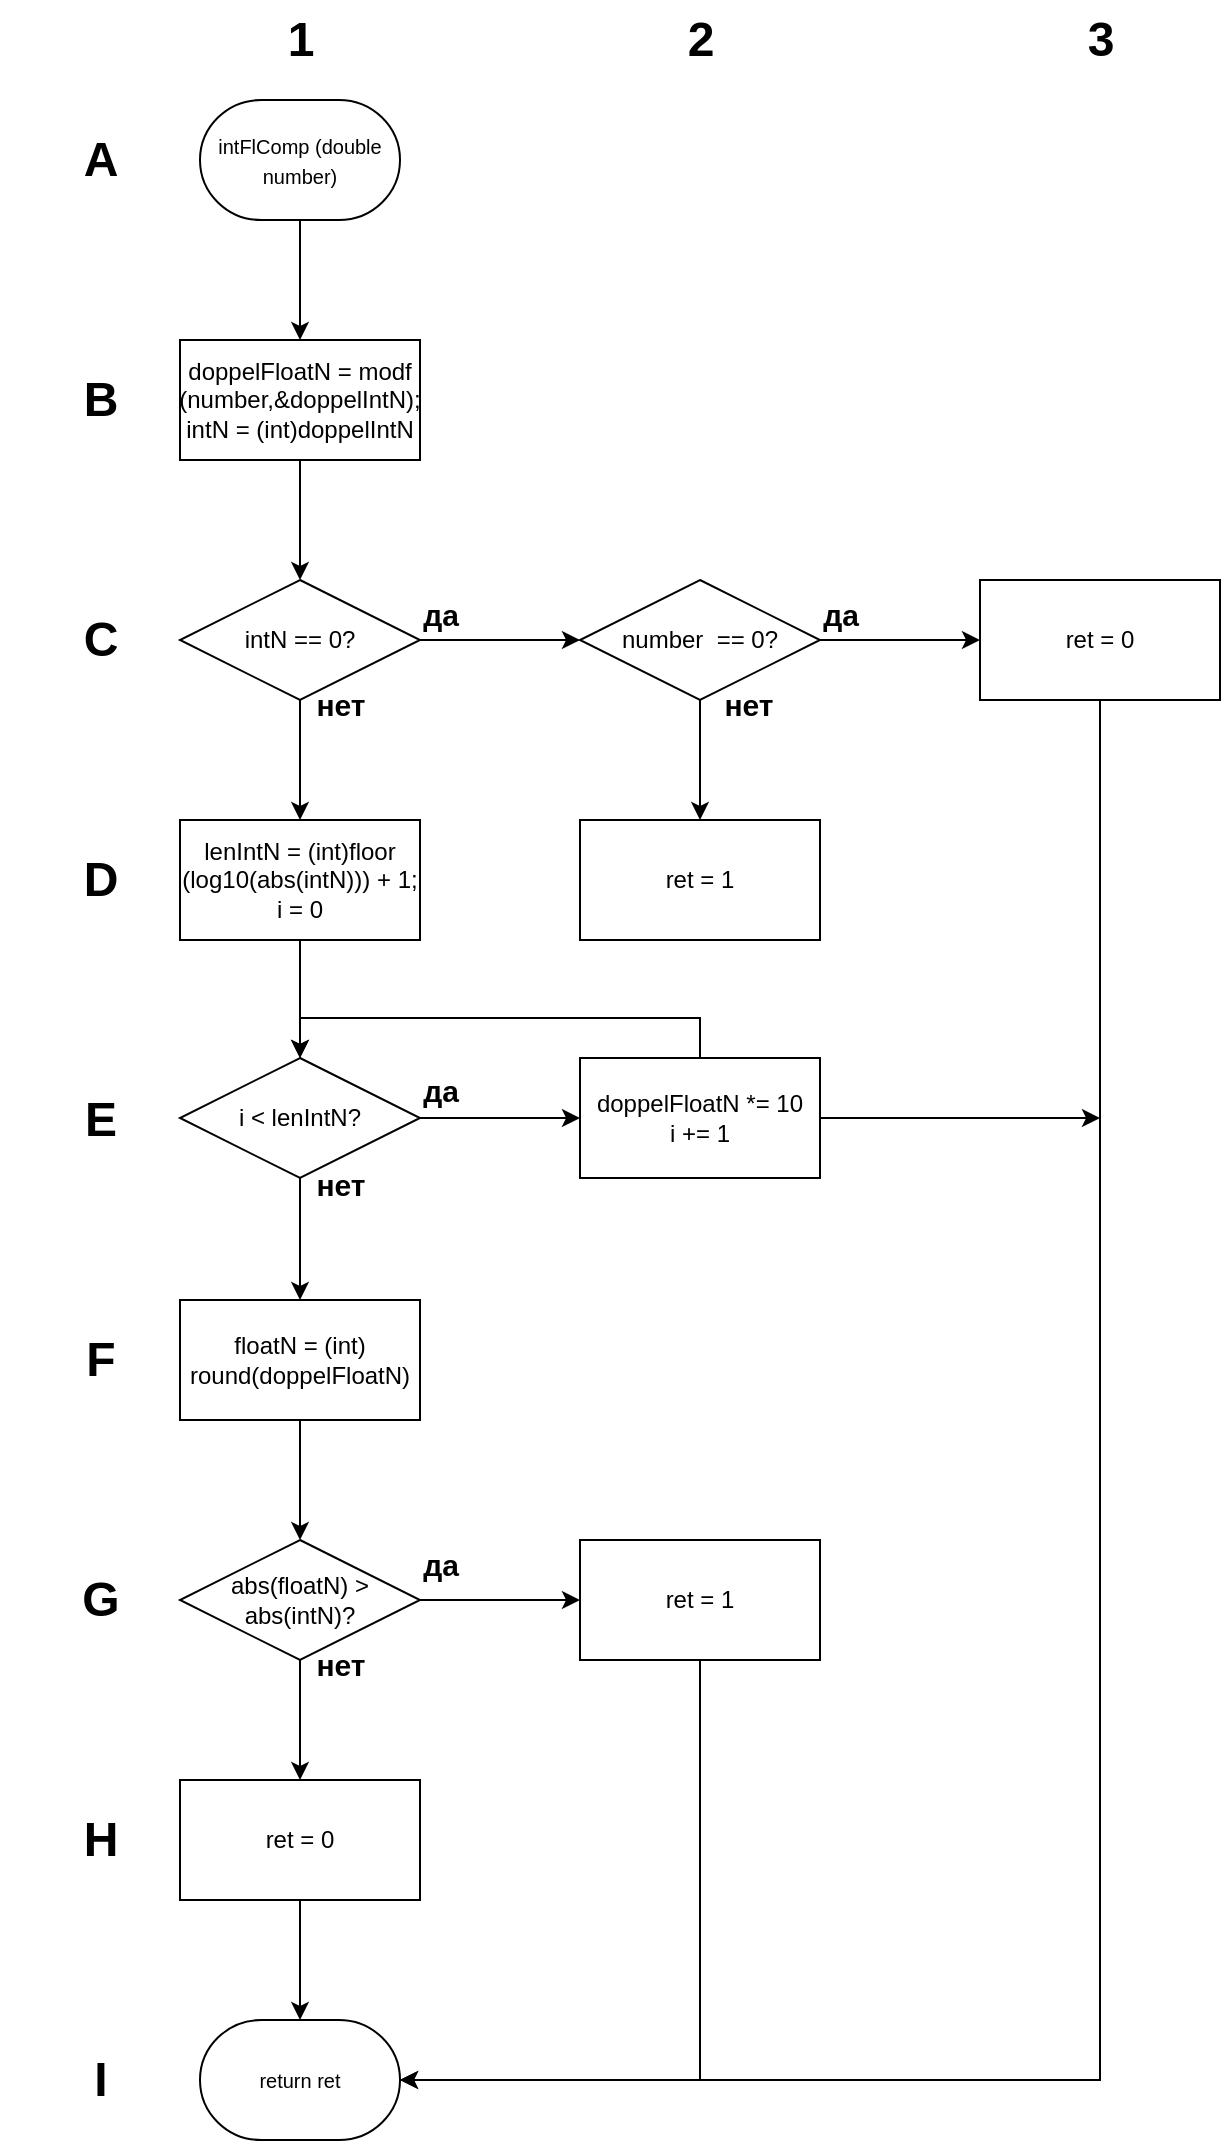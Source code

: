 <mxfile version="22.1.4" type="device">
  <diagram name="Страница — 1" id="e6d-LzjELbtayF8ROmFh">
    <mxGraphModel dx="1206" dy="737" grid="1" gridSize="10" guides="1" tooltips="1" connect="1" arrows="1" fold="1" page="1" pageScale="1" pageWidth="827" pageHeight="1169" math="0" shadow="0">
      <root>
        <mxCell id="0" />
        <mxCell id="1" parent="0" />
        <mxCell id="jPC34qyZusBdzCv74OJ4-200" value="" style="edgeStyle=orthogonalEdgeStyle;rounded=0;orthogonalLoop=1;jettySize=auto;html=1;" parent="1" source="jPC34qyZusBdzCv74OJ4-113" target="jPC34qyZusBdzCv74OJ4-196" edge="1">
          <mxGeometry relative="1" as="geometry" />
        </mxCell>
        <mxCell id="jPC34qyZusBdzCv74OJ4-113" value="&lt;font style=&quot;font-size: 10px;&quot;&gt;intFlComp (double number)&lt;/font&gt;" style="strokeWidth=1;html=1;shape=mxgraph.flowchart.terminator;whiteSpace=wrap;" parent="1" vertex="1">
          <mxGeometry x="190" y="50" width="100" height="60" as="geometry" />
        </mxCell>
        <mxCell id="jPC34qyZusBdzCv74OJ4-199" style="edgeStyle=orthogonalEdgeStyle;rounded=0;orthogonalLoop=1;jettySize=auto;html=1;entryX=0;entryY=0.5;entryDx=0;entryDy=0;" parent="1" source="jPC34qyZusBdzCv74OJ4-115" target="jPC34qyZusBdzCv74OJ4-198" edge="1">
          <mxGeometry relative="1" as="geometry" />
        </mxCell>
        <mxCell id="jPC34qyZusBdzCv74OJ4-115" value="i &amp;lt; lenIntN?" style="rhombus;whiteSpace=wrap;html=1;" parent="1" vertex="1">
          <mxGeometry x="180" y="529" width="120" height="60" as="geometry" />
        </mxCell>
        <mxCell id="jPC34qyZusBdzCv74OJ4-121" value="&lt;font style=&quot;font-size: 15px;&quot;&gt;да&lt;/font&gt;" style="text;strokeColor=none;fillColor=none;html=1;fontSize=24;fontStyle=1;verticalAlign=middle;align=center;" parent="1" vertex="1">
          <mxGeometry x="260" y="523" width="100" height="40" as="geometry" />
        </mxCell>
        <mxCell id="jPC34qyZusBdzCv74OJ4-206" value="" style="edgeStyle=orthogonalEdgeStyle;rounded=0;orthogonalLoop=1;jettySize=auto;html=1;" parent="1" source="jPC34qyZusBdzCv74OJ4-115" target="jPC34qyZusBdzCv74OJ4-205" edge="1">
          <mxGeometry relative="1" as="geometry" />
        </mxCell>
        <mxCell id="jPC34qyZusBdzCv74OJ4-122" value="&lt;font style=&quot;font-size: 15px;&quot;&gt;нет&lt;/font&gt;" style="text;strokeColor=none;fillColor=none;html=1;fontSize=24;fontStyle=1;verticalAlign=middle;align=center;" parent="1" vertex="1">
          <mxGeometry x="210" y="810" width="100" height="40" as="geometry" />
        </mxCell>
        <mxCell id="jPC34qyZusBdzCv74OJ4-144" value="1" style="text;strokeColor=none;fillColor=none;html=1;fontSize=24;fontStyle=1;verticalAlign=middle;align=center;" parent="1" vertex="1">
          <mxGeometry x="190" width="100" height="40" as="geometry" />
        </mxCell>
        <mxCell id="jPC34qyZusBdzCv74OJ4-147" value="D" style="text;strokeColor=none;fillColor=none;html=1;fontSize=24;fontStyle=1;verticalAlign=middle;align=center;" parent="1" vertex="1">
          <mxGeometry x="90" y="420" width="100" height="40" as="geometry" />
        </mxCell>
        <mxCell id="jPC34qyZusBdzCv74OJ4-148" value="C" style="text;strokeColor=none;fillColor=none;html=1;fontSize=24;fontStyle=1;verticalAlign=middle;align=center;" parent="1" vertex="1">
          <mxGeometry x="90" y="300" width="100" height="40" as="geometry" />
        </mxCell>
        <mxCell id="jPC34qyZusBdzCv74OJ4-149" value="B" style="text;strokeColor=none;fillColor=none;html=1;fontSize=24;fontStyle=1;verticalAlign=middle;align=center;" parent="1" vertex="1">
          <mxGeometry x="90" y="180" width="100" height="40" as="geometry" />
        </mxCell>
        <mxCell id="jPC34qyZusBdzCv74OJ4-150" value="A" style="text;strokeColor=none;fillColor=none;html=1;fontSize=24;fontStyle=1;verticalAlign=middle;align=center;" parent="1" vertex="1">
          <mxGeometry x="90" y="60" width="100" height="40" as="geometry" />
        </mxCell>
        <mxCell id="jPC34qyZusBdzCv74OJ4-151" value="E" style="text;strokeColor=none;fillColor=none;html=1;fontSize=24;fontStyle=1;verticalAlign=middle;align=center;" parent="1" vertex="1">
          <mxGeometry x="90" y="540" width="100" height="40" as="geometry" />
        </mxCell>
        <mxCell id="jPC34qyZusBdzCv74OJ4-152" value="F" style="text;strokeColor=none;fillColor=none;html=1;fontSize=24;fontStyle=1;verticalAlign=middle;align=center;" parent="1" vertex="1">
          <mxGeometry x="90" y="660" width="100" height="40" as="geometry" />
        </mxCell>
        <mxCell id="jPC34qyZusBdzCv74OJ4-177" style="edgeStyle=orthogonalEdgeStyle;rounded=0;orthogonalLoop=1;jettySize=auto;html=1;entryX=0.5;entryY=0;entryDx=0;entryDy=0;" parent="1" edge="1">
          <mxGeometry relative="1" as="geometry">
            <mxPoint x="220" y="650" as="targetPoint" />
            <Array as="points">
              <mxPoint x="160" y="920" />
              <mxPoint x="160" y="821" />
              <mxPoint x="161" y="821" />
              <mxPoint x="161" y="620" />
              <mxPoint x="220" y="620" />
            </Array>
          </mxGeometry>
        </mxCell>
        <mxCell id="jPC34qyZusBdzCv74OJ4-178" value="G" style="text;strokeColor=none;fillColor=none;html=1;fontSize=24;fontStyle=1;verticalAlign=middle;align=center;" parent="1" vertex="1">
          <mxGeometry x="90" y="780" width="100" height="40" as="geometry" />
        </mxCell>
        <mxCell id="s2RxMkuQKkNdRKX4wx6J-6" value="" style="edgeStyle=orthogonalEdgeStyle;rounded=0;orthogonalLoop=1;jettySize=auto;html=1;" edge="1" parent="1" source="jPC34qyZusBdzCv74OJ4-196" target="s2RxMkuQKkNdRKX4wx6J-3">
          <mxGeometry relative="1" as="geometry" />
        </mxCell>
        <mxCell id="jPC34qyZusBdzCv74OJ4-196" value="doppelFloatN = modf (number,&amp;amp;doppelIntN);&lt;br&gt;intN = (int)doppelIntN" style="rounded=0;whiteSpace=wrap;html=1;" parent="1" vertex="1">
          <mxGeometry x="180" y="170" width="120" height="60" as="geometry" />
        </mxCell>
        <mxCell id="jPC34qyZusBdzCv74OJ4-203" style="edgeStyle=orthogonalEdgeStyle;rounded=0;orthogonalLoop=1;jettySize=auto;html=1;entryX=0.5;entryY=0;entryDx=0;entryDy=0;" parent="1" source="jPC34qyZusBdzCv74OJ4-197" target="jPC34qyZusBdzCv74OJ4-115" edge="1">
          <mxGeometry relative="1" as="geometry" />
        </mxCell>
        <mxCell id="jPC34qyZusBdzCv74OJ4-197" value="lenIntN = (int)floor (log10(abs(intN))) + 1;&lt;br&gt;i = 0" style="rounded=0;whiteSpace=wrap;html=1;" parent="1" vertex="1">
          <mxGeometry x="180" y="410" width="120" height="60" as="geometry" />
        </mxCell>
        <mxCell id="jPC34qyZusBdzCv74OJ4-204" style="edgeStyle=orthogonalEdgeStyle;rounded=0;orthogonalLoop=1;jettySize=auto;html=1;entryX=0.5;entryY=0;entryDx=0;entryDy=0;" parent="1" source="jPC34qyZusBdzCv74OJ4-198" target="jPC34qyZusBdzCv74OJ4-115" edge="1">
          <mxGeometry relative="1" as="geometry">
            <Array as="points">
              <mxPoint x="440" y="509" />
              <mxPoint x="240" y="509" />
            </Array>
          </mxGeometry>
        </mxCell>
        <mxCell id="s2RxMkuQKkNdRKX4wx6J-20" style="edgeStyle=orthogonalEdgeStyle;rounded=0;orthogonalLoop=1;jettySize=auto;html=1;" edge="1" parent="1" source="jPC34qyZusBdzCv74OJ4-198">
          <mxGeometry relative="1" as="geometry">
            <mxPoint x="640" y="559" as="targetPoint" />
          </mxGeometry>
        </mxCell>
        <mxCell id="jPC34qyZusBdzCv74OJ4-198" value="doppelFloatN *= 10&lt;br&gt;i += 1" style="rounded=0;whiteSpace=wrap;html=1;" parent="1" vertex="1">
          <mxGeometry x="380" y="529" width="120" height="60" as="geometry" />
        </mxCell>
        <mxCell id="jPC34qyZusBdzCv74OJ4-208" value="" style="edgeStyle=orthogonalEdgeStyle;rounded=0;orthogonalLoop=1;jettySize=auto;html=1;" parent="1" source="jPC34qyZusBdzCv74OJ4-205" target="jPC34qyZusBdzCv74OJ4-207" edge="1">
          <mxGeometry relative="1" as="geometry" />
        </mxCell>
        <mxCell id="jPC34qyZusBdzCv74OJ4-205" value="floatN = (int) round(doppelFloatN)" style="rounded=0;whiteSpace=wrap;html=1;" parent="1" vertex="1">
          <mxGeometry x="180" y="650" width="120" height="60" as="geometry" />
        </mxCell>
        <mxCell id="jPC34qyZusBdzCv74OJ4-211" value="" style="edgeStyle=orthogonalEdgeStyle;rounded=0;orthogonalLoop=1;jettySize=auto;html=1;" parent="1" source="jPC34qyZusBdzCv74OJ4-207" target="s2RxMkuQKkNdRKX4wx6J-1" edge="1">
          <mxGeometry relative="1" as="geometry">
            <mxPoint x="390" y="800" as="targetPoint" />
          </mxGeometry>
        </mxCell>
        <mxCell id="jPC34qyZusBdzCv74OJ4-212" value="" style="edgeStyle=orthogonalEdgeStyle;rounded=0;orthogonalLoop=1;jettySize=auto;html=1;" parent="1" source="jPC34qyZusBdzCv74OJ4-207" edge="1">
          <mxGeometry relative="1" as="geometry">
            <mxPoint x="240" y="890" as="targetPoint" />
          </mxGeometry>
        </mxCell>
        <mxCell id="jPC34qyZusBdzCv74OJ4-207" value="abs(floatN) &amp;gt; abs(intN)?" style="rhombus;whiteSpace=wrap;html=1;" parent="1" vertex="1">
          <mxGeometry x="180" y="770" width="120" height="60" as="geometry" />
        </mxCell>
        <mxCell id="jPC34qyZusBdzCv74OJ4-213" value="&lt;font style=&quot;font-size: 15px;&quot;&gt;да&lt;/font&gt;" style="text;strokeColor=none;fillColor=none;html=1;fontSize=24;fontStyle=1;verticalAlign=middle;align=center;" parent="1" vertex="1">
          <mxGeometry x="260" y="760" width="100" height="40" as="geometry" />
        </mxCell>
        <mxCell id="jPC34qyZusBdzCv74OJ4-214" value="&lt;font style=&quot;font-size: 15px;&quot;&gt;нет&lt;/font&gt;" style="text;strokeColor=none;fillColor=none;html=1;fontSize=24;fontStyle=1;verticalAlign=middle;align=center;" parent="1" vertex="1">
          <mxGeometry x="210" y="570" width="100" height="40" as="geometry" />
        </mxCell>
        <mxCell id="jPC34qyZusBdzCv74OJ4-215" value="2" style="text;strokeColor=none;fillColor=none;html=1;fontSize=24;fontStyle=1;verticalAlign=middle;align=center;" parent="1" vertex="1">
          <mxGeometry x="390" width="100" height="40" as="geometry" />
        </mxCell>
        <mxCell id="s2RxMkuQKkNdRKX4wx6J-18" style="edgeStyle=orthogonalEdgeStyle;rounded=0;orthogonalLoop=1;jettySize=auto;html=1;" edge="1" parent="1" source="s2RxMkuQKkNdRKX4wx6J-1" target="s2RxMkuQKkNdRKX4wx6J-16">
          <mxGeometry relative="1" as="geometry">
            <mxPoint x="440" y="980" as="targetPoint" />
            <Array as="points">
              <mxPoint x="440" y="1040" />
            </Array>
          </mxGeometry>
        </mxCell>
        <mxCell id="s2RxMkuQKkNdRKX4wx6J-1" value="ret = 1" style="rounded=0;whiteSpace=wrap;html=1;" vertex="1" parent="1">
          <mxGeometry x="380" y="770" width="120" height="60" as="geometry" />
        </mxCell>
        <mxCell id="s2RxMkuQKkNdRKX4wx6J-17" value="" style="edgeStyle=orthogonalEdgeStyle;rounded=0;orthogonalLoop=1;jettySize=auto;html=1;" edge="1" parent="1" source="s2RxMkuQKkNdRKX4wx6J-2" target="s2RxMkuQKkNdRKX4wx6J-16">
          <mxGeometry relative="1" as="geometry" />
        </mxCell>
        <mxCell id="s2RxMkuQKkNdRKX4wx6J-2" value="ret = 0" style="rounded=0;whiteSpace=wrap;html=1;" vertex="1" parent="1">
          <mxGeometry x="180" y="890" width="120" height="60" as="geometry" />
        </mxCell>
        <mxCell id="s2RxMkuQKkNdRKX4wx6J-4" value="" style="edgeStyle=orthogonalEdgeStyle;rounded=0;orthogonalLoop=1;jettySize=auto;html=1;" edge="1" parent="1" source="s2RxMkuQKkNdRKX4wx6J-3" target="jPC34qyZusBdzCv74OJ4-197">
          <mxGeometry relative="1" as="geometry" />
        </mxCell>
        <mxCell id="s2RxMkuQKkNdRKX4wx6J-8" value="" style="edgeStyle=orthogonalEdgeStyle;rounded=0;orthogonalLoop=1;jettySize=auto;html=1;" edge="1" parent="1" source="s2RxMkuQKkNdRKX4wx6J-3" target="s2RxMkuQKkNdRKX4wx6J-7">
          <mxGeometry relative="1" as="geometry" />
        </mxCell>
        <mxCell id="s2RxMkuQKkNdRKX4wx6J-3" value="intN == 0?" style="rhombus;whiteSpace=wrap;html=1;" vertex="1" parent="1">
          <mxGeometry x="180" y="290" width="120" height="60" as="geometry" />
        </mxCell>
        <mxCell id="s2RxMkuQKkNdRKX4wx6J-5" value="&lt;font style=&quot;font-size: 15px;&quot;&gt;нет&lt;/font&gt;" style="text;strokeColor=none;fillColor=none;html=1;fontSize=24;fontStyle=1;verticalAlign=middle;align=center;" vertex="1" parent="1">
          <mxGeometry x="210" y="330" width="100" height="40" as="geometry" />
        </mxCell>
        <mxCell id="s2RxMkuQKkNdRKX4wx6J-11" value="" style="edgeStyle=orthogonalEdgeStyle;rounded=0;orthogonalLoop=1;jettySize=auto;html=1;" edge="1" parent="1" source="s2RxMkuQKkNdRKX4wx6J-7" target="s2RxMkuQKkNdRKX4wx6J-10">
          <mxGeometry relative="1" as="geometry" />
        </mxCell>
        <mxCell id="s2RxMkuQKkNdRKX4wx6J-13" value="" style="edgeStyle=orthogonalEdgeStyle;rounded=0;orthogonalLoop=1;jettySize=auto;html=1;" edge="1" parent="1" source="s2RxMkuQKkNdRKX4wx6J-7" target="s2RxMkuQKkNdRKX4wx6J-12">
          <mxGeometry relative="1" as="geometry" />
        </mxCell>
        <mxCell id="s2RxMkuQKkNdRKX4wx6J-7" value="number&amp;nbsp; == 0?" style="rhombus;whiteSpace=wrap;html=1;" vertex="1" parent="1">
          <mxGeometry x="380" y="290" width="120" height="60" as="geometry" />
        </mxCell>
        <mxCell id="s2RxMkuQKkNdRKX4wx6J-9" value="&lt;font style=&quot;font-size: 15px;&quot;&gt;да&lt;/font&gt;" style="text;strokeColor=none;fillColor=none;html=1;fontSize=24;fontStyle=1;verticalAlign=middle;align=center;" vertex="1" parent="1">
          <mxGeometry x="260" y="285" width="100" height="40" as="geometry" />
        </mxCell>
        <mxCell id="s2RxMkuQKkNdRKX4wx6J-10" value="ret = 1" style="rounded=0;whiteSpace=wrap;html=1;" vertex="1" parent="1">
          <mxGeometry x="380" y="410" width="120" height="60" as="geometry" />
        </mxCell>
        <mxCell id="s2RxMkuQKkNdRKX4wx6J-19" style="edgeStyle=orthogonalEdgeStyle;rounded=0;orthogonalLoop=1;jettySize=auto;html=1;" edge="1" parent="1" source="s2RxMkuQKkNdRKX4wx6J-12" target="s2RxMkuQKkNdRKX4wx6J-16">
          <mxGeometry relative="1" as="geometry">
            <mxPoint x="640" y="1042.5" as="targetPoint" />
            <Array as="points">
              <mxPoint x="640" y="1040" />
            </Array>
          </mxGeometry>
        </mxCell>
        <mxCell id="s2RxMkuQKkNdRKX4wx6J-12" value="ret = 0" style="rounded=0;whiteSpace=wrap;html=1;" vertex="1" parent="1">
          <mxGeometry x="580" y="290" width="120" height="60" as="geometry" />
        </mxCell>
        <mxCell id="s2RxMkuQKkNdRKX4wx6J-14" value="&lt;font style=&quot;font-size: 15px;&quot;&gt;да&lt;/font&gt;" style="text;strokeColor=none;fillColor=none;html=1;fontSize=24;fontStyle=1;verticalAlign=middle;align=center;" vertex="1" parent="1">
          <mxGeometry x="460" y="285" width="100" height="40" as="geometry" />
        </mxCell>
        <mxCell id="s2RxMkuQKkNdRKX4wx6J-15" value="&lt;font style=&quot;font-size: 15px;&quot;&gt;нет&lt;/font&gt;" style="text;strokeColor=none;fillColor=none;html=1;fontSize=24;fontStyle=1;verticalAlign=middle;align=center;" vertex="1" parent="1">
          <mxGeometry x="414" y="330" width="100" height="40" as="geometry" />
        </mxCell>
        <mxCell id="s2RxMkuQKkNdRKX4wx6J-16" value="&lt;font style=&quot;font-size: 10px;&quot;&gt;return ret&lt;/font&gt;" style="strokeWidth=1;html=1;shape=mxgraph.flowchart.terminator;whiteSpace=wrap;" vertex="1" parent="1">
          <mxGeometry x="190" y="1010" width="100" height="60" as="geometry" />
        </mxCell>
        <mxCell id="s2RxMkuQKkNdRKX4wx6J-21" value="H" style="text;strokeColor=none;fillColor=none;html=1;fontSize=24;fontStyle=1;verticalAlign=middle;align=center;" vertex="1" parent="1">
          <mxGeometry x="90" y="900" width="100" height="40" as="geometry" />
        </mxCell>
        <mxCell id="s2RxMkuQKkNdRKX4wx6J-22" value="I" style="text;strokeColor=none;fillColor=none;html=1;fontSize=24;fontStyle=1;verticalAlign=middle;align=center;" vertex="1" parent="1">
          <mxGeometry x="90" y="1020" width="100" height="40" as="geometry" />
        </mxCell>
        <mxCell id="s2RxMkuQKkNdRKX4wx6J-23" value="3" style="text;strokeColor=none;fillColor=none;html=1;fontSize=24;fontStyle=1;verticalAlign=middle;align=center;" vertex="1" parent="1">
          <mxGeometry x="590" width="100" height="40" as="geometry" />
        </mxCell>
      </root>
    </mxGraphModel>
  </diagram>
</mxfile>
